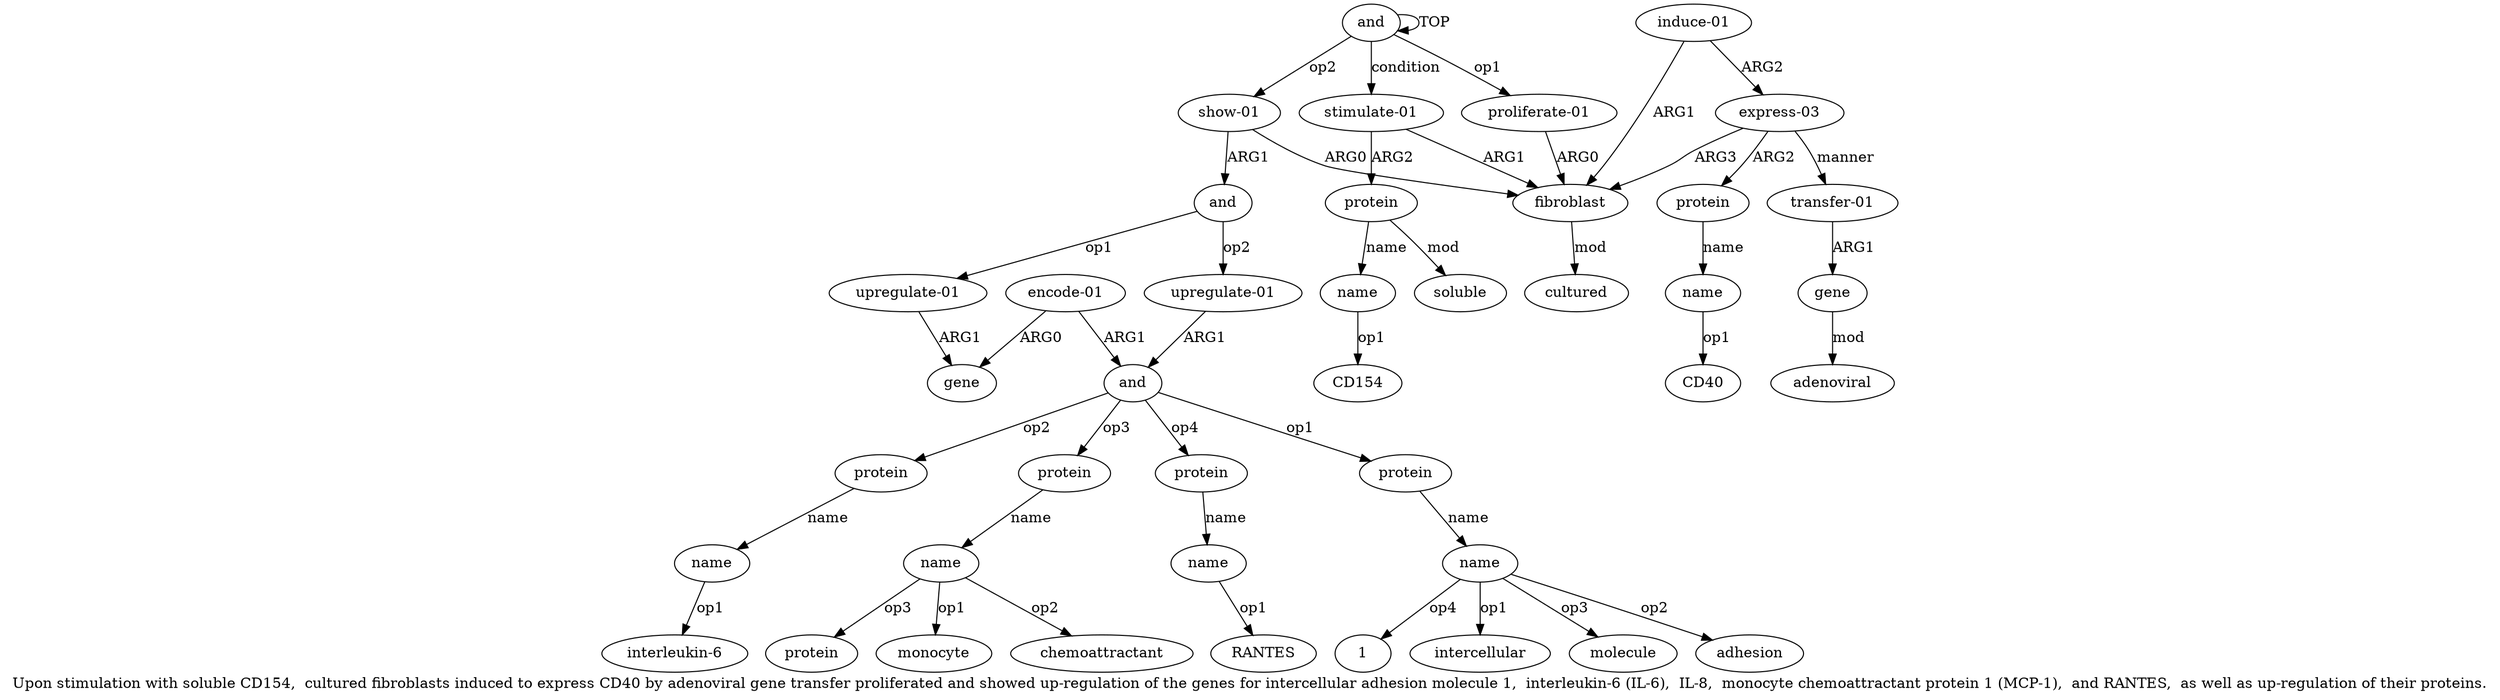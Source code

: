 digraph  {
	graph [label="Upon stimulation with soluble CD154,  cultured fibroblasts induced to express CD40 by adenoviral gene transfer proliferated and \
showed up-regulation of the genes for intercellular adhesion molecule 1,  interleukin-6 (IL-6),  IL-8,  monocyte chemoattractant \
protein 1 (MCP-1),  and RANTES,  as well as up-regulation of their proteins."];
	node [label="\N"];
	a20	 [color=black,
		gold_ind=20,
		gold_label=name,
		label=name,
		test_ind=20,
		test_label=name];
	"a20 interleukin-6"	 [color=black,
		gold_ind=-1,
		gold_label="interleukin-6",
		label="interleukin-6",
		test_ind=-1,
		test_label="interleukin-6"];
	a20 -> "a20 interleukin-6" [key=0,
	color=black,
	gold_label=op1,
	label=op1,
	test_label=op1];
a21 [color=black,
	gold_ind=21,
	gold_label=protein,
	label=protein,
	test_ind=21,
	test_label=protein];
a22 [color=black,
	gold_ind=22,
	gold_label=name,
	label=name,
	test_ind=22,
	test_label=name];
a21 -> a22 [key=0,
color=black,
gold_label=name,
label=name,
test_label=name];
"a22 protein" [color=black,
gold_ind=-1,
gold_label=protein,
label=protein,
test_ind=-1,
test_label=protein];
a22 -> "a22 protein" [key=0,
color=black,
gold_label=op3,
label=op3,
test_label=op3];
"a22 monocyte" [color=black,
gold_ind=-1,
gold_label=monocyte,
label=monocyte,
test_ind=-1,
test_label=monocyte];
a22 -> "a22 monocyte" [key=0,
color=black,
gold_label=op1,
label=op1,
test_label=op1];
"a22 chemoattractant" [color=black,
gold_ind=-1,
gold_label=chemoattractant,
label=chemoattractant,
test_ind=-1,
test_label=chemoattractant];
a22 -> "a22 chemoattractant" [key=0,
color=black,
gold_label=op2,
label=op2,
test_label=op2];
a23 [color=black,
gold_ind=23,
gold_label=protein,
label=protein,
test_ind=23,
test_label=protein];
a24 [color=black,
gold_ind=24,
gold_label=name,
label=name,
test_ind=24,
test_label=name];
a23 -> a24 [key=0,
color=black,
gold_label=name,
label=name,
test_label=name];
"a24 RANTES" [color=black,
gold_ind=-1,
gold_label=RANTES,
label=RANTES,
test_ind=-1,
test_label=RANTES];
a24 -> "a24 RANTES" [key=0,
color=black,
gold_label=op1,
label=op1,
test_label=op1];
a25 [color=black,
gold_ind=25,
gold_label="upregulate-01",
label="upregulate-01",
test_ind=25,
test_label="upregulate-01"];
a16 [color=black,
gold_ind=16,
gold_label=and,
label=and,
test_ind=16,
test_label=and];
a25 -> a16 [key=0,
color=black,
gold_label=ARG1,
label=ARG1,
test_label=ARG1];
a26 [color=black,
gold_ind=26,
gold_label="stimulate-01",
label="stimulate-01",
test_ind=26,
test_label="stimulate-01"];
a27 [color=black,
gold_ind=27,
gold_label=protein,
label=protein,
test_ind=27,
test_label=protein];
a26 -> a27 [key=0,
color=black,
gold_label=ARG2,
label=ARG2,
test_label=ARG2];
a2 [color=black,
gold_ind=2,
gold_label=fibroblast,
label=fibroblast,
test_ind=2,
test_label=fibroblast];
a26 -> a2 [key=0,
color=black,
gold_label=ARG1,
label=ARG1,
test_label=ARG1];
a28 [color=black,
gold_ind=28,
gold_label=name,
label=name,
test_ind=28,
test_label=name];
a27 -> a28 [key=0,
color=black,
gold_label=name,
label=name,
test_label=name];
a29 [color=black,
gold_ind=29,
gold_label=soluble,
label=soluble,
test_ind=29,
test_label=soluble];
a27 -> a29 [key=0,
color=black,
gold_label=mod,
label=mod,
test_label=mod];
"a28 CD154" [color=black,
gold_ind=-1,
gold_label=CD154,
label=CD154,
test_ind=-1,
test_label=CD154];
a28 -> "a28 CD154" [key=0,
color=black,
gold_label=op1,
label=op1,
test_label=op1];
"a7 CD40" [color=black,
gold_ind=-1,
gold_label=CD40,
label=CD40,
test_ind=-1,
test_label=CD40];
"a18 intercellular" [color=black,
gold_ind=-1,
gold_label=intercellular,
label=intercellular,
test_ind=-1,
test_label=intercellular];
"a18 molecule" [color=black,
gold_ind=-1,
gold_label=molecule,
label=molecule,
test_ind=-1,
test_label=molecule];
a15 [color=black,
gold_ind=15,
gold_label="encode-01",
label="encode-01",
test_ind=15,
test_label="encode-01"];
a14 [color=black,
gold_ind=14,
gold_label=gene,
label=gene,
test_ind=14,
test_label=gene];
a15 -> a14 [key=0,
color=black,
gold_label=ARG0,
label=ARG0,
test_label=ARG0];
a15 -> a16 [key=0,
color=black,
gold_label=ARG1,
label=ARG1,
test_label=ARG1];
a17 [color=black,
gold_ind=17,
gold_label=protein,
label=protein,
test_ind=17,
test_label=protein];
a18 [color=black,
gold_ind=18,
gold_label=name,
label=name,
test_ind=18,
test_label=name];
a17 -> a18 [key=0,
color=black,
gold_label=name,
label=name,
test_label=name];
a16 -> a21 [key=0,
color=black,
gold_label=op3,
label=op3,
test_label=op3];
a16 -> a23 [key=0,
color=black,
gold_label=op4,
label=op4,
test_label=op4];
a16 -> a17 [key=0,
color=black,
gold_label=op1,
label=op1,
test_label=op1];
a19 [color=black,
gold_ind=19,
gold_label=protein,
label=protein,
test_ind=19,
test_label=protein];
a16 -> a19 [key=0,
color=black,
gold_label=op2,
label=op2,
test_label=op2];
a11 [color=black,
gold_ind=11,
gold_label="show-01",
label="show-01",
test_ind=11,
test_label="show-01"];
a12 [color=black,
gold_ind=12,
gold_label=and,
label=and,
test_ind=12,
test_label=and];
a11 -> a12 [key=0,
color=black,
gold_label=ARG1,
label=ARG1,
test_label=ARG1];
a11 -> a2 [key=0,
color=black,
gold_label=ARG0,
label=ARG0,
test_label=ARG0];
a10 [color=black,
gold_ind=10,
gold_label=adenoviral,
label=adenoviral,
test_ind=10,
test_label=adenoviral];
a13 [color=black,
gold_ind=13,
gold_label="upregulate-01",
label="upregulate-01",
test_ind=13,
test_label="upregulate-01"];
a13 -> a14 [key=0,
color=black,
gold_label=ARG1,
label=ARG1,
test_label=ARG1];
a12 -> a25 [key=0,
color=black,
gold_label=op2,
label=op2,
test_label=op2];
a12 -> a13 [key=0,
color=black,
gold_label=op1,
label=op1,
test_label=op1];
a19 -> a20 [key=0,
color=black,
gold_label=name,
label=name,
test_label=name];
a18 -> "a18 intercellular" [key=0,
color=black,
gold_label=op1,
label=op1,
test_label=op1];
a18 -> "a18 molecule" [key=0,
color=black,
gold_label=op3,
label=op3,
test_label=op3];
"a18 adhesion" [color=black,
gold_ind=-1,
gold_label=adhesion,
label=adhesion,
test_ind=-1,
test_label=adhesion];
a18 -> "a18 adhesion" [key=0,
color=black,
gold_label=op2,
label=op2,
test_label=op2];
"a18 1" [color=black,
gold_ind=-1,
gold_label=1,
label=1,
test_ind=-1,
test_label=1];
a18 -> "a18 1" [key=0,
color=black,
gold_label=op4,
label=op4,
test_label=op4];
a1 [color=black,
gold_ind=1,
gold_label="proliferate-01",
label="proliferate-01",
test_ind=1,
test_label="proliferate-01"];
a1 -> a2 [key=0,
color=black,
gold_label=ARG0,
label=ARG0,
test_label=ARG0];
a0 [color=black,
gold_ind=0,
gold_label=and,
label=and,
test_ind=0,
test_label=and];
a0 -> a26 [key=0,
color=black,
gold_label=condition,
label=condition,
test_label=condition];
a0 -> a11 [key=0,
color=black,
gold_label=op2,
label=op2,
test_label=op2];
a0 -> a1 [key=0,
color=black,
gold_label=op1,
label=op1,
test_label=op1];
a0 -> a0 [key=0,
color=black,
gold_label=TOP,
label=TOP,
test_label=TOP];
a3 [color=black,
gold_ind=3,
gold_label=cultured,
label=cultured,
test_ind=3,
test_label=cultured];
a2 -> a3 [key=0,
color=black,
gold_label=mod,
label=mod,
test_label=mod];
a5 [color=black,
gold_ind=5,
gold_label="express-03",
label="express-03",
test_ind=5,
test_label="express-03"];
a5 -> a2 [key=0,
color=black,
gold_label=ARG3,
label=ARG3,
test_label=ARG3];
a6 [color=black,
gold_ind=6,
gold_label=protein,
label=protein,
test_ind=6,
test_label=protein];
a5 -> a6 [key=0,
color=black,
gold_label=ARG2,
label=ARG2,
test_label=ARG2];
a8 [color=black,
gold_ind=8,
gold_label="transfer-01",
label="transfer-01",
test_ind=8,
test_label="transfer-01"];
a5 -> a8 [key=0,
color=black,
gold_label=manner,
label=manner,
test_label=manner];
a4 [color=black,
gold_ind=4,
gold_label="induce-01",
label="induce-01",
test_ind=4,
test_label="induce-01"];
a4 -> a2 [key=0,
color=black,
gold_label=ARG1,
label=ARG1,
test_label=ARG1];
a4 -> a5 [key=0,
color=black,
gold_label=ARG2,
label=ARG2,
test_label=ARG2];
a7 [color=black,
gold_ind=7,
gold_label=name,
label=name,
test_ind=7,
test_label=name];
a7 -> "a7 CD40" [key=0,
color=black,
gold_label=op1,
label=op1,
test_label=op1];
a6 -> a7 [key=0,
color=black,
gold_label=name,
label=name,
test_label=name];
a9 [color=black,
gold_ind=9,
gold_label=gene,
label=gene,
test_ind=9,
test_label=gene];
a9 -> a10 [key=0,
color=black,
gold_label=mod,
label=mod,
test_label=mod];
a8 -> a9 [key=0,
color=black,
gold_label=ARG1,
label=ARG1,
test_label=ARG1];
}

